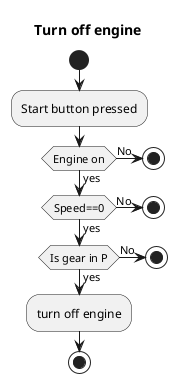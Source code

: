 @startuml
title Turn off engine
start
:Start button pressed;
if (Engine on) then (yes)
    if (Speed==0) then (yes)
        if (Is gear in P) then (yes)
        :turn off engine;
else (No)
stop
endif
else (No)
stop
endif
else (No)
stop
endif
stop


@enduml
